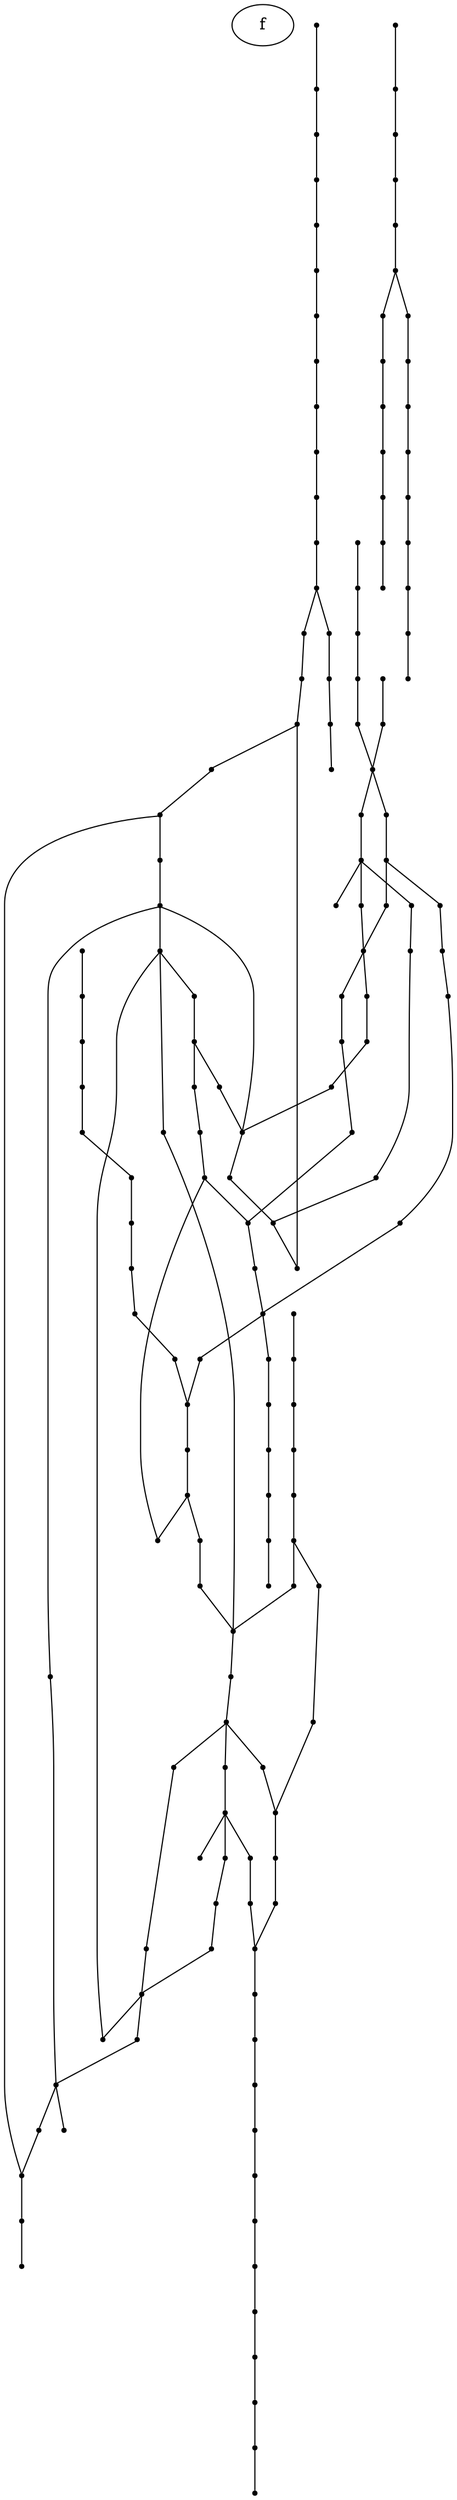 digraph G {
	graph [bb="-1137.1,-329.4,758.17,407.15",
		inputscale=0.0005179999999995744,
		margin=0,
		outputorder=nodesfirst,
		truecolor=true
	];
	f [label="\N"];
	21311324	 [comment="50.0865517,14.4625145!",
		height=0.05,
		label=21311324,
		pos="-68.861,-217.59",
		shape=point,
		width=0.05];
	603696835	 [comment="50.0865818,14.4626295!",
		height=0.05,
		label=603696835,
		pos="-52.876,-213.4",
		shape=point,
		width=0.05];
	21311324 -> 603696835	 [arrowhead=none,
		pos="-66.901,-217.08 -63.833,-216.27 -57.93,-214.73 -54.852,-213.92"];
	21311325	 [comment="50.0870070,14.4642544!",
		height=0.05,
		label=21311325,
		pos="172.98,-154.3",
		shape=point,
		width=0.05];
	352906041	 [comment="50.0870455,14.4643031!",
		height=0.05,
		label=352906041,
		pos="179.75,-148.95",
		shape=point,
		width=0.05];
	21311325 -> 352906041	 [arrowhead=none,
		pos="174.55,-153.06 175.67,-152.17 177.18,-150.98 178.28,-150.11"];
	21311326	 [comment="50.0872466,14.4642229!",
		height=0.05,
		label=21311326,
		pos="168.6,-121",
		shape=point,
		width=0.05];
	352906039	 [comment="50.0872847,14.4641564!",
		height=0.05,
		label=352906039,
		pos="159.36,-115.7",
		shape=point,
		width=0.05];
	21311326 -> 352906039	 [arrowhead=none,
		pos="166.82,-119.98 165.14,-119.02 162.64,-117.59 161.01,-116.65"];
	21311327	 [comment="50.0872857,14.4640893!",
		height=0.05,
		label=21311327,
		pos="150.03,-115.56",
		shape=point,
		width=0.05];
	1131753357	 [comment="50.0872254,14.4638572!",
		height=0.05,
		label=1131753357,
		pos="117.77,-123.95",
		shape=point,
		width=0.05];
	21311327 -> 1131753357	 [arrowhead=none,
		pos="147.91,-116.11 141.97,-117.66 125.2,-122.02 119.61,-123.47"];
	21311328	 [comment="50.0872127,14.4637481!",
		height=0.05,
		label=21311328,
		pos="102.6,-125.71",
		shape=point,
		width=0.05];
	1131753324	 [comment="50.0872478,14.4636994!",
		height=0.05,
		label=1131753324,
		pos="95.836,-120.83",
		shape=point,
		width=0.05];
	21311328 -> 1131753324	 [arrowhead=none,
		pos="101.03,-124.58 99.91,-123.77 98.406,-122.69 97.305,-121.89"];
	1131753468	 [comment="50.0871439,14.4636757!",
		height=0.05,
		label=1131753468,
		pos="92.542,-135.27",
		shape=point,
		width=0.05];
	21311328 -> 1131753468	 [arrowhead=none,
		pos="101.03,-127.21 99.087,-129.06 95.803,-132.18 93.941,-133.94"];
	21311329	 [comment="50.0874984,14.4641165!",
		height=0.05,
		label=21311329,
		pos="153.81,-86.001",
		shape=point,
		width=0.05];
	21311332	 [comment="50.0878413,14.4658805!",
		height=0.05,
		label=21311332,
		pos="399,-38.339",
		shape=point,
		width=0.05];
	21311329 -> 21311332	 [arrowhead=none,
		pos="155.64,-85.644 176.85,-81.521 375.43,-42.92 397.09,-38.711"];
	1131753606	 [comment="50.0875633,14.4640847!",
		height=0.05,
		label=1131753606,
		pos="149.39,-76.98",
		shape=point,
		width=0.05];
	21311329 -> 1131753606	 [arrowhead=none,
		pos="152.96,-84.261 152.2,-82.705 151.08,-80.43 150.3,-78.838"];
	304321909	 [comment="50.0881109,14.4673220!",
		height=0.05,
		label=304321909,
		pos="599.36,-0.86538",
		shape=point,
		width=0.05];
	21311332 -> 304321909	 [arrowhead=none,
		pos="401.25,-37.918 421.89,-34.058 577.95,-4.8698 597.38,-1.2363"];
	21311874	 [comment="50.0873817,14.4670297!",
		height=0.05,
		label=21311874,
		pos="558.73,-102.22",
		shape=point,
		width=0.05];
	170345398	 [comment="50.0866658,14.4653362!",
		height=0.05,
		label=170345398,
		pos="323.34,-201.73",
		shape=point,
		width=0.05];
	21311874 -> 170345398	 [arrowhead=none,
		pos="556.98,-102.97 536.61,-111.57 345.97,-192.16 325.18,-200.95"];
	21311876	 [comment="50.0863263,14.4651065!",
		height=0.05,
		label=21311876,
		pos="291.42,-248.92",
		shape=point,
		width=0.05];
	307159457	 [comment="50.0861718,14.4651771!",
		height=0.05,
		label=307159457,
		pos="301.23,-270.39",
		shape=point,
		width=0.05];
	21311876 -> 307159457	 [arrowhead=none,
		pos="292.19,-250.6 293.99,-254.56 298.5,-264.41 300.38,-268.53"];
	21311886	 [comment="50.0857602,14.4656713!",
		height=0.05,
		label=21311886,
		pos="369.92,-327.6",
		shape=point,
		width=0.05];
	2902656702	 [comment="50.0857949,14.4658463!",
		height=0.05,
		label=2902656702,
		pos="394.25,-322.78",
		shape=point,
		width=0.05];
	21311886 -> 2902656702	 [arrowhead=none,
		pos="371.83,-327.23 376.4,-326.32 387.92,-324.03 392.41,-323.14"];
	21311887	 [comment="50.0865266,14.4678386!",
		height=0.05,
		label=21311887,
		pos="671.17,-221.08",
		shape=point,
		width=0.05];
	21673405	 [comment="50.0873501,14.4552711!",
		height=0.05,
		label=21673405,
		pos="-1075.7,-106.61",
		shape=point,
		width=0.05];
	392032694	 [comment="50.0873742,14.4553478!",
		height=0.05,
		label=392032694,
		pos="-1065,-103.26",
		shape=point,
		width=0.05];
	21673405 -> 392032694	 [arrowhead=none,
		pos="-1073.6,-105.97 -1071.7,-105.36 -1068.8,-104.46 -1066.9,-103.86"];
	21673408	 [comment="50.0877962,14.4591095!",
		height=0.05,
		label=21673408,
		pos="-542.14,-44.607",
		shape=point,
		width=0.05];
	29382252	 [comment="50.0871414,14.4570462!",
		height=0.05,
		label=29382252,
		pos="-828.93,-135.62",
		shape=point,
		width=0.05];
	21673408 -> 29382252	 [arrowhead=none,
		pos="-543.97,-45.189 -567.16,-52.546 -803.08,-127.42 -826.98,-135"];
	21673409	 [comment="50.0881009,14.4601265!",
		height=0.05,
		label=21673409,
		pos="-400.78,-2.2553",
		shape=point,
		width=0.05];
	794638589	 [comment="50.0880520,14.4599634!",
		height=0.05,
		label=794638589,
		pos="-423.45,-9.0523",
		shape=point,
		width=0.05];
	21673409 -> 794638589	 [arrowhead=none,
		pos="-402.56,-2.7887 -406.74,-4.0405 -417.14,-7.1593 -421.49,-8.4639"];
	1035742924	 [comment="50.0885339,14.4598236!",
		height=0.05,
		label=1035742924,
		pos="-442.89,57.93",
		shape=point,
		width=0.05];
	21673409 -> 1035742924	 [arrowhead=none,
		pos="-401.82,-0.76761 -407.6,7.4867 -435.66,47.598 -441.73,56.273"];
	21673419	 [comment="50.0900296,14.4664346!",
		height=0.05,
		label=21673419,
		pos="476.02,265.83",
		shape=point,
		width=0.05];
	344481243	 [comment="50.0901917,14.4672485!",
		height=0.05,
		label=344481243,
		pos="589.15,288.36",
		shape=point,
		width=0.05];
	21673419 -> 344481243	 [arrowhead=none,
		pos="477.98,266.22 491.71,268.95 573.22,285.19 587.13,287.96"];
	1131776617	 [comment="50.0900934,14.4663990!",
		height=0.05,
		label=1131776617,
		pos="471.07,274.69",
		shape=point,
		width=0.05];
	21673419 -> 1131776617	 [arrowhead=none,
		pos="475.06,267.54 474.17,269.15 472.83,271.54 471.95,273.11"];
	1131776643	 [comment="50.0899394,14.4665147!",
		height=0.05,
		label=1131776643,
		pos="487.15,253.29",
		shape=point,
		width=0.05];
	21673419 -> 1131776643	 [arrowhead=none,
		pos="477.38,264.29 479.52,261.88 483.63,257.25 485.78,254.84"];
	25973089	 [comment="50.0881457,14.4675102!",
		height=0.05,
		label=25973089,
		pos="625.52,3.9717",
		shape=point,
		width=0.05];
	25973235	 [comment="50.0886245,14.4597632!",
		height=0.05,
		label=25973235,
		pos="-451.28,70.523",
		shape=point,
		width=0.05];
	5457903246	 [comment="50.0888219,14.4608849!",
		height=0.05,
		label=5457903246,
		pos="-295.37,97.961",
		shape=point,
		width=0.05];
	25973235 -> 5457903246	 [arrowhead=none,
		pos="-449.31,70.87 -432.53,73.823 -313.9,94.7 -297.3,97.622"];
	25973236	 [comment="50.0889496,14.4615317!",
		height=0.05,
		label=25973236,
		pos="-205.47,115.71",
		shape=point,
		width=0.05];
	354693060	 [comment="50.0889787,14.4616851!",
		height=0.05,
		label=354693060,
		pos="-184.14,119.76",
		shape=point,
		width=0.05];
	25973236 -> 354693060	 [arrowhead=none,
		pos="-203.5,116.08 -199.37,116.87 -189.88,118.67 -185.93,119.42"];
	1035742544	 [comment="50.0888675,14.4615742!",
		height=0.05,
		label=1035742544,
		pos="-199.56,104.3",
		shape=point,
		width=0.05];
	25973236 -> 1035742544	 [arrowhead=none,
		pos="-204.54,113.93 -203.45,111.82 -201.65,108.33 -200.53,106.18"];
	25973237	 [comment="50.0892980,14.4632893!",
		height=0.05,
		label=25973237,
		pos="38.834,164.14",
		shape=point,
		width=0.05];
	1131753268	 [comment="50.0893239,14.4634279!",
		height=0.05,
		label=1131753268,
		pos="58.098,167.74",
		shape=point,
		width=0.05];
	25973237 -> 1131753268	 [arrowhead=none,
		pos="40.611,164.47 44.188,165.14 52.236,166.64 56.037,167.35"];
	25973238	 [comment="50.0896536,14.4648513!",
		height=0.05,
		label=25973238,
		pos="255.95,213.56",
		shape=point,
		width=0.05];
	1131753322	 [comment="50.0895800,14.4648942!",
		height=0.05,
		label=1131753322,
		pos="261.91,203.33",
		shape=point,
		width=0.05];
	25973238 -> 1131753322	 [arrowhead=none,
		pos="256.88,211.97 257.98,210.08 259.8,206.95 260.92,205.02"];
	1131753552	 [comment="50.0897143,14.4648175!",
		height=0.05,
		label=1131753552,
		pos="251.25,222",
		shape=point,
		width=0.05];
	25973238 -> 1131753552	 [arrowhead=none,
		pos="255.04,215.19 254.27,216.57 253.17,218.55 252.35,220.02"];
	1131753614	 [comment="50.0898892,14.4658740!",
		height=0.05,
		label=1131753614,
		pos="398.1,246.31",
		shape=point,
		width=0.05];
	25973238 -> 1131753614	 [arrowhead=none,
		pos="257.96,214.03 273.88,217.7 379.54,242.04 395.96,245.82"];
	25973239	 [comment="50.0890835,14.4651921!",
		height=0.05,
		label=25973239,
		pos="303.32,134.32",
		shape=point,
		width=0.05];
	1131753393	 [comment="50.0890131,14.4652314!",
		height=0.05,
		label=1131753393,
		pos="308.78,124.54",
		shape=point,
		width=0.05];
	25973239 -> 1131753393	 [arrowhead=none,
		pos="304.37,132.44 305.36,130.66 306.84,128.02 307.8,126.29"];
	1131753419	 [comment="50.0890685,14.4651147!",
		height=0.05,
		label=1131753419,
		pos="292.56,132.24",
		shape=point,
		width=0.05];
	25973239 -> 1131753419	 [arrowhead=none,
		pos="301.24,133.92 299.29,133.54 296.38,132.98 294.48,132.61"];
	25973240	 [comment="50.0884715,14.4655334!",
		height=0.05,
		label=25973240,
		pos="350.75,49.257",
		shape=point,
		width=0.05];
	25973310	 [comment="50.0887865,14.4671627!",
		height=0.05,
		label=25973310,
		pos="577.22,93.04",
		shape=point,
		width=0.05];
	25973240 -> 25973310	 [arrowhead=none,
		pos="352.71,49.635 373.46,53.647 552.63,88.286 574.94,92.6"];
	1131753507	 [comment="50.0878990,14.4658487!",
		height=0.05,
		label=1131753507,
		pos="394.58,-30.319",
		shape=point,
		width=0.05];
	25973240 -> 1131753507	 [arrowhead=none,
		pos="351.67,47.595 357.37,37.239 387.98,-18.336 393.67,-28.666"];
	25973241	 [comment="50.0881533,14.4637957!",
		height=0.05,
		label=25973241,
		pos="109.22,5.0281",
		shape=point,
		width=0.05];
	25973242	 [comment="50.0887613,14.4635274!",
		height=0.05,
		label=25973242,
		pos="71.929,89.538",
		shape=point,
		width=0.05];
	25973241 -> 25973242	 [arrowhead=none,
		pos="108.44,6.7932 103.59,17.791 77.544,76.813 72.703,87.782"];
	1131753563	 [comment="50.0884395,14.4653585!",
		height=0.05,
		label=1131753563,
		pos="326.44,44.809",
		shape=point,
		width=0.05];
	25973241 -> 1131753563	 [arrowhead=none,
		pos="111.1,5.372 131,9.0171 302.86,40.489 324.26,44.409"];
	1131753673	 [comment="50.0892057,14.4633355!",
		height=0.05,
		label=1131753673,
		pos="45.255,151.31",
		shape=point,
		width=0.05];
	25973242 -> 1131753673	 [arrowhead=none,
		pos="71.159,91.32 67.264,100.34 49.76,140.88 45.977,149.64"];
	1131776583	 [comment="50.0887355,14.4633991!",
		height=0.05,
		label=1131776583,
		pos="54.095,85.952",
		shape=point,
		width=0.05];
	25973242 -> 1131776583	 [arrowhead=none,
		pos="70.02,89.154 66.57,88.46 59.337,87.006 55.937,86.322"];
	25973243	 [comment="50.0885387,14.4624188!",
		height=0.05,
		label=25973243,
		pos="-82.163,58.597",
		shape=point,
		width=0.05];
	369827748	 [comment="50.0882363,14.4625562!",
		height=0.05,
		label=369827748,
		pos="-63.065,16.565",
		shape=point,
		width=0.05];
	25973243 -> 369827748	 [arrowhead=none,
		pos="-81.342,56.791 -78.201,49.877 -66.96,25.138 -63.861,18.317"];
	2145830414	 [comment="50.0884720,14.4620571!",
		height=0.05,
		label=2145830414,
		pos="-132.44,49.326",
		shape=point,
		width=0.05];
	25973243 -> 2145830414	 [arrowhead=none,
		pos="-84.323,58.199 -92.593,56.674 -122.18,51.217 -130.34,49.713"];
	25973244	 [comment="50.0884234,14.4617883!",
		height=0.05,
		label=25973244,
		pos="-169.8,42.571",
		shape=point,
		width=0.05];
	25973245	 [comment="50.0882849,14.4610970!",
		height=0.05,
		label=25973245,
		pos="-265.89,23.32",
		shape=point,
		width=0.05];
	25973244 -> 25973245	 [arrowhead=none,
		pos="-171.81,42.169 -184.31,39.664 -251.42,26.219 -263.89,23.72"];
	1035743149	 [comment="50.0881151,14.4602015!",
		height=0.05,
		label=1035743149,
		pos="-390.36,-0.2816",
		shape=point,
		width=0.05];
	25973245 -> 1035743149	 [arrowhead=none,
		pos="-268.05,22.91 -283.29,20.021 -374.38,2.7491 -388.51,0.06804"];
	25973246	 [comment="50.0876606,14.4613780!",
		height=0.05,
		label=25973246,
		pos="-226.83,-63.455",
		shape=point,
		width=0.05];
	1035742535	 [comment="50.0877428,14.4613398!",
		height=0.05,
		label=1035742535,
		pos="-232.14,-52.03",
		shape=point,
		width=0.05];
	25973246 -> 1035742535	 [arrowhead=none,
		pos="-227.66,-61.67 -228.64,-59.561 -230.26,-56.069 -231.26,-53.917"];
	1035742919	 [comment="50.0876824,14.4614771!",
		height=0.05,
		label=1035742919,
		pos="-213.06,-60.425",
		shape=point,
		width=0.05];
	25973246 -> 1035742919	 [arrowhead=none,
		pos="-224.68,-62.982 -222.01,-62.396 -217.52,-61.407 -214.97,-60.847"];
	25973247	 [comment="50.0875159,14.4605640!",
		height=0.05,
		label=25973247,
		pos="-339.97,-83.568",
		shape=point,
		width=0.05];
	357625479	 [comment="50.0875532,14.4605304!",
		height=0.05,
		label=357625479,
		pos="-344.64,-78.384",
		shape=point,
		width=0.05];
	25973247 -> 357625479	 [arrowhead=none,
		pos="-341.45,-81.928 -342.05,-81.263 -342.73,-80.502 -343.32,-79.855"];
	1035742692	 [comment="50.0875307,14.4606473!",
		height=0.05,
		label=1035742692,
		pos="-328.39,-81.511",
		shape=point,
		width=0.05];
	25973247 -> 1035742692	 [arrowhead=none,
		pos="-338.16,-83.247 -336.03,-82.867 -332.49,-82.238 -330.31,-81.851"];
	25973251	 [comment="50.0869118,14.4609926!",
		height=0.05,
		label=25973251,
		pos="-280.4,-167.54",
		shape=point,
		width=0.05];
	1131753238	 [comment="50.0869284,14.4610906!",
		height=0.05,
		label=1131753238,
		pos="-266.78,-165.23",
		shape=point,
		width=0.05];
	25973251 -> 1131753238	 [arrowhead=none,
		pos="-278.27,-167.18 -275.64,-166.73 -271.19,-165.98 -268.67,-165.55"];
	1131753399	 [comment="50.0869663,14.4609539!",
		height=0.05,
		label=1131753399,
		pos="-285.78,-159.96",
		shape=point,
		width=0.05];
	25973251 -> 1131753399	 [arrowhead=none,
		pos="-281.65,-165.78 -282.54,-164.52 -283.74,-162.84 -284.61,-161.6"];
	25973264	 [comment="50.0870326,14.4616753!",
		height=0.05,
		label=25973264,
		pos="-185.51,-150.74",
		shape=point,
		width=0.05];
	357625477	 [comment="50.0867111,14.4618123!",
		height=0.05,
		label=357625477,
		pos="-166.46,-195.43",
		shape=point,
		width=0.05];
	25973264 -> 357625477	 [arrowhead=none,
		pos="-184.69,-152.67 -181.56,-160.02 -170.35,-186.32 -167.26,-193.57"];
	1131753296	 [comment="50.0870477,14.4617538!",
		height=0.05,
		label=1131753296,
		pos="-174.6,-148.65",
		shape=point,
		width=0.05];
	25973264 -> 1131753296	 [arrowhead=none,
		pos="-183.4,-150.34 -181.42,-149.96 -178.48,-149.39 -176.55,-149.02"];
	1131753517	 [comment="50.0871009,14.4616379!",
		height=0.05,
		label=1131753517,
		pos="-190.7,-141.25",
		shape=point,
		width=0.05];
	25973264 -> 1131753517	 [arrowhead=none,
		pos="-186.51,-148.91 -187.45,-147.19 -188.86,-144.63 -189.78,-142.95"];
	25973265	 [comment="50.0872858,14.4630371!",
		height=0.05,
		label=25973265,
		pos="3.7787,-115.55",
		shape=point,
		width=0.05];
	1131753455	 [comment="50.0873000,14.4631161!",
		height=0.05,
		label=1131753455,
		pos="14.759,-113.58",
		shape=point,
		width=0.05];
	25973265 -> 1131753455	 [arrowhead=none,
		pos="5.8959,-115.17 7.8902,-114.81 10.854,-114.28 12.796,-113.93"];
	25973266	 [comment="50.0879308,14.4627084!",
		height=0.05,
		label=25973266,
		pos="-41.909,-25.899",
		shape=point,
		width=0.05];
	25973266 -> 25973241	 [arrowhead=none,
		pos="-39.773,-25.461 -22.695,-21.967 91.407,1.3827 107.37,4.6489"];
	1131753265	 [comment="50.0873574,14.4630041!",
		height=0.05,
		label=1131753265,
		pos="-0.80815,-105.6",
		shape=point,
		width=0.05];
	25973266 -> 1131753265	 [arrowhead=none,
		pos="-41.051,-27.563 -35.702,-37.935 -6.997,-93.598 -1.6619,-103.94"];
	25973267	 [comment="50.0865991,14.4599915!",
		height=0.05,
		label=25973267,
		pos="-419.55,-211",
		shape=point,
		width=0.05];
	794660622	 [comment="50.0866189,14.4600602!",
		height=0.05,
		label=794660622,
		pos="-410,-208.25",
		shape=point,
		width=0.05];
	25973267 -> 794660622	 [arrowhead=none,
		pos="-417.71,-210.47 -416.06,-209.99 -413.65,-209.3 -411.97,-208.81"];
	25973268	 [comment="50.0862948,14.4590406!",
		height=0.05,
		label=25973268,
		pos="-551.72,-253.3",
		shape=point,
		width=0.05];
	794660618	 [comment="50.0863163,14.4591082!",
		height=0.05,
		label=794660618,
		pos="-542.32,-250.31",
		shape=point,
		width=0.05];
	25973268 -> 794660618	 [arrowhead=none,
		pos="-549.91,-252.72 -548.29,-252.2 -545.92,-251.45 -544.26,-250.92"];
	25973309	 [comment="50.0893964,14.4668171!",
		height=0.05,
		label=25973309,
		pos="529.18,177.81",
		shape=point,
		width=0.05];
	1131753366	 [comment="50.0891126,14.4653433!",
		height=0.05,
		label=1131753366,
		pos="324.33,138.37",
		shape=point,
		width=0.05];
	25973309 -> 1131753366	 [arrowhead=none,
		pos="527.41,177.47 508.64,173.86 346.58,142.65 326.39,138.76"];
	29381091	 [comment="50.0859512,14.4579427!",
		height=0.05,
		label=29381091,
		pos="-704.32,-301.06",
		shape=point,
		width=0.05];
	29381091 -> 25973268	 [arrowhead=none,
		pos="-702.17,-300.38 -684.92,-294.98 -569.71,-258.93 -553.59,-253.88"];
	29381092	 [comment="50.0877785,14.4565639!",
		height=0.05,
		label=29381092,
		pos="-895.97,-47.068",
		shape=point,
		width=0.05];
	1871005915	 [comment="50.0880976,14.4576087!",
		height=0.05,
		label=1871005915,
		pos="-750.75,-2.714",
		shape=point,
		width=0.05];
	29381092 -> 1871005915	 [arrowhead=none,
		pos="-893.92,-46.441 -877.51,-41.429 -767.87,-7.9421 -752.53,-3.2578"];
	29538575	 [comment="50.0902043,14.4645383!",
		height=0.05,
		label=29538575,
		pos="212.44,290.11",
		shape=point,
		width=0.05];
	426146754	 [comment="50.0904593,14.4656266!",
		height=0.05,
		label=426146754,
		pos="363.71,325.55",
		shape=point,
		width=0.05];
	29538575 -> 426146754	 [arrowhead=none,
		pos="214.58,290.61 231.67,294.62 345.88,321.38 361.85,325.12"];
	29538577	 [comment="50.0904884,14.4661632!",
		height=0.05,
		label=29538577,
		pos="438.29,329.6",
		shape=point,
		width=0.05];
	426146749	 [comment="50.0905747,14.4661218!",
		height=0.05,
		label=426146749,
		pos="432.54,341.59",
		shape=point,
		width=0.05];
	29538577 -> 426146749	 [arrowhead=none,
		pos="437.4,331.47 436.28,333.79 434.41,337.71 433.34,339.93"];
	31624838	 [comment="50.0907794,14.4659809!",
		height=0.05,
		label=31624838,
		pos="412.96,370.05",
		shape=point,
		width=0.05];
	335791414	 [comment="50.0909033,14.4657911!",
		height=0.05,
		label=335791414,
		pos="386.57,387.27",
		shape=point,
		width=0.05];
	31624838 -> 335791414	 [arrowhead=none,
		pos="411.22,371.18 406.46,374.29 393.16,382.97 388.35,386.11"];
	31624839	 [comment="50.0909776,14.4656100!",
		height=0.05,
		label=31624839,
		pos="361.4,397.59",
		shape=point,
		width=0.05];
	301162210	 [comment="50.0910149,14.4654221!",
		height=0.05,
		label=301162210,
		pos="335.28,402.78",
		shape=point,
		width=0.05];
	31624839 -> 301162210	 [arrowhead=none,
		pos="359.35,398 354.45,398.98 342.08,401.43 337.25,402.39"];
	31624840	 [comment="50.0910334,14.4652099!",
		height=0.05,
		label=31624840,
		pos="305.79,405.35",
		shape=point,
		width=0.05];
	31624842	 [comment="50.0909029,14.4638068!",
		height=0.05,
		label=31624842,
		pos="110.76,387.21",
		shape=point,
		width=0.05];
	31624840 -> 31624842	 [arrowhead=none,
		pos="303.6,405.15 283.51,403.28 131.6,389.15 112.69,387.39"];
	31624844	 [comment="50.0906059,14.4608485!",
		height=0.05,
		label=31624844,
		pos="-300.43,345.93",
		shape=point,
		width=0.05];
	31624842 -> 31624844	 [arrowhead=none,
		pos="108.93,387.03 80.542,384.18 -268.44,349.14 -298.38,346.14"];
	31624845	 [comment="50.0903878,14.4596587!",
		height=0.05,
		label=31624845,
		pos="-465.81,315.61",
		shape=point,
		width=0.05];
	31624844 -> 31624845	 [arrowhead=none,
		pos="-302.29,345.59 -319.18,342.49 -445.99,319.25 -463.74,315.99"];
	305839054	 [comment="50.0900698,14.4581317!",
		height=0.05,
		label=305839054,
		pos="-678.05,271.41",
		shape=point,
		width=0.05];
	31624845 -> 305839054	 [arrowhead=none,
		pos="-467.64,315.23 -487.09,311.18 -655,276.21 -675.92,271.86"];
	31625039	 [comment="50.0906238,14.4660852!",
		height=0.05,
		label=31625039,
		pos="427.45,348.42",
		shape=point,
		width=0.05];
	31625039 -> 31624838	 [arrowhead=none,
		pos="426.32,350.12 423.65,354.1 416.99,364.02 414.21,368.17"];
	109819819	 [comment="50.0898240,14.4630123!",
		height=0.05,
		label=109819819,
		pos="0.33162,237.25",
		shape=point,
		width=0.05];
	467964167	 [comment="50.0899364,14.4634343!",
		height=0.05,
		label=467964167,
		pos="58.988,252.87",
		shape=point,
		width=0.05];
	109819819 -> 467964167	 [arrowhead=none,
		pos="2.2832,237.77 11.189,240.14 47.924,249.93 56.969,252.33"];
	1131753461	 [comment="50.0893540,14.4632642!",
		height=0.05,
		label=1131753461,
		pos="35.345,171.92",
		shape=point,
		width=0.05];
	109819819 -> 1131753461	 [arrowhead=none,
		pos="1.1971,235.63 5.9991,226.67 29.334,183.14 34.381,173.72"];
	307159450	 [comment="50.0864917,14.4651598!",
		height=0.05,
		label=307159450,
		pos="298.83,-225.93",
		shape=point,
		width=0.05];
	170345398 -> 307159450	 [arrowhead=none,
		pos="322.03,-203.03 317.89,-207.11 305.16,-219.68 300.53,-224.25"];
	170345849	 [comment="50.0860938,14.4665688!",
		height=0.05,
		label=170345849,
		pos="494.67,-281.23",
		shape=point,
		width=0.05];
	1131753305	 [comment="50.0863566,14.4672795!",
		height=0.05,
		label=1131753305,
		pos="593.46,-244.71",
		shape=point,
		width=0.05];
	170345849 -> 1131753305	 [arrowhead=none,
		pos="496.39,-280.6 508.38,-276.17 579.55,-249.85 591.69,-245.36"];
	170353801	 [comment="50.0860843,14.4653232!",
		height=0.05,
		label=170353801,
		pos="321.54,-282.55",
		shape=point,
		width=0.05];
	307159452	 [comment="50.0867366,14.4668479!",
		height=0.05,
		label=307159452,
		pos="533.47,-191.89",
		shape=point,
		width=0.05];
	170353801 -> 307159452	 [arrowhead=none,
		pos="323.37,-281.77 342.79,-273.46 510.45,-201.73 531.33,-192.8"];
	357631188	 [comment="50.0859560,14.4653971!",
		height=0.05,
		label=357631188,
		pos="331.81,-300.39",
		shape=point,
		width=0.05];
	170353801 -> 357631188	 [arrowhead=none,
		pos="322.49,-284.2 324.39,-287.51 328.68,-294.96 330.71,-298.48"];
	170353802	 [comment="50.0872231,14.4682960!",
		height=0.05,
		label=170353802,
		pos="734.75,-124.27",
		shape=point,
		width=0.05];
	170353803	 [comment="50.0873335,14.4684258!",
		height=0.05,
		label=170353803,
		pos="752.79,-108.92",
		shape=point,
		width=0.05];
	170353802 -> 170353803	 [arrowhead=none,
		pos="736.41,-122.85 739.9,-119.88 747.93,-113.05 751.28,-110.2"];
	170353804	 [comment="50.0874216,14.4684516!",
		height=0.05,
		label=170353804,
		pos="756.37,-96.675",
		shape=point,
		width=0.05];
	170353803 -> 170353804	 [arrowhead=none,
		pos="753.35,-107.01 754.01,-104.75 755.11,-101 755.78,-98.698"];
	170353805	 [comment="50.0875312,14.4684272!",
		height=0.05,
		label=170353805,
		pos="752.98,-81.441",
		shape=point,
		width=0.05];
	170353804 -> 170353805	 [arrowhead=none,
		pos="755.96,-94.807 755.31,-91.884 754.05,-86.258 753.4,-83.325"];
	170353806	 [comment="50.0877211,14.4683143!",
		height=0.05,
		label=170353806,
		pos="737.29,-55.046",
		shape=point,
		width=0.05];
	170353805 -> 170353806	 [arrowhead=none,
		pos="751.95,-79.71 749.12,-74.938 741.21,-61.639 738.34,-56.819"];
	1035742611	 [comment="50.0910287,14.4653135!",
		height=0.05,
		label=1035742611,
		pos="320.19,404.7",
		shape=point,
		width=0.05];
	301162210 -> 1035742611	 [arrowhead=none,
		pos="333.43,403.01 330.54,403.38 324.96,404.09 322.06,404.46"];
	304321909 -> 25973089	 [arrowhead=none,
		pos="601.42,-0.48582 606.33,0.42285 618.72,2.7139 623.55,3.6071"];
	1817559258	 [comment="50.0894357,14.4548421!",
		height=0.05,
		label=1817559258,
		pos="-1135.3,183.28",
		shape=point,
		width=0.05];
	305839054 -> 1817559258	 [arrowhead=none,
		pos="-680.09,271.02 -711.79,264.91 -1102.9,189.52 -1133.4,183.64"];
	307159450 -> 21311876	 [arrowhead=none,
		pos="298.24,-227.73 296.88,-231.97 293.48,-242.52 292.06,-246.93"];
	307159454	 [comment="50.0870258,14.4676346!",
		height=0.05,
		label=307159454,
		pos="642.81,-151.69",
		shape=point,
		width=0.05];
	307159452 -> 307159454	 [arrowhead=none,
		pos="535.36,-191.19 548.64,-186.31 627.42,-157.35 640.86,-152.41"];
	307159454 -> 170353802	 [arrowhead=none,
		pos="644.73,-151.12 656.7,-147.55 720.9,-128.4 732.84,-124.84"];
	307159457 -> 170353801	 [arrowhead=none,
		pos="302.82,-271.35 306.56,-273.59 315.88,-279.17 319.78,-281.5"];
	307211303	 [comment="50.0898007,14.4611183!",
		height=0.05,
		label=307211303,
		pos="-262.93,234.01",
		shape=point,
		width=0.05];
	3509790192	 [comment="50.0898046,14.4611785!",
		height=0.05,
		label=3509790192,
		pos="-254.56,234.55",
		shape=point,
		width=0.05];
	307211303 -> 3509790192	 [arrowhead=none,
		pos="-260.99,234.14 -259.6,234.23 -257.74,234.35 -256.38,234.43"];
	307270333	 [comment="50.0881616,14.4578122!",
		height=0.05,
		label=307270333,
		pos="-722.46,6.1817",
		shape=point,
		width=0.05];
	794536575	 [comment="50.0883879,14.4587063!",
		height=0.05,
		label=794536575,
		pos="-598.19,37.637",
		shape=point,
		width=0.05];
	307270333 -> 794536575	 [arrowhead=none,
		pos="-720.71,6.6264 -706.78,10.151 -614.41,33.531 -600.06,37.163"];
	307270336	 [comment="50.0885238,14.4592874!",
		height=0.05,
		label=307270336,
		pos="-517.42,56.526",
		shape=point,
		width=0.05];
	307270336 -> 25973235	 [arrowhead=none,
		pos="-515.51,56.93 -505.85,58.974 -462.45,68.159 -453.07,70.144"];
	335791414 -> 31624839	 [arrowhead=none,
		pos="384.6,388.08 379.87,390.02 367.95,394.91 363.3,396.82"];
	352906037	 [comment="50.0866237,14.4612016!",
		height=0.05,
		label=352906037,
		pos="-251.35,-207.58",
		shape=point,
		width=0.05];
	4785352243	 [comment="50.0866914,14.4611525!",
		height=0.05,
		label=4785352243,
		pos="-258.17,-198.17",
		shape=point,
		width=0.05];
	352906037 -> 4785352243	 [arrowhead=none,
		pos="-252.42,-206.11 -253.67,-204.37 -255.76,-201.5 -257.05,-199.72"];
	352906038	 [comment="50.0873981,14.4636372!",
		height=0.05,
		label=352906038,
		pos="87.19,-99.942",
		shape=point,
		width=0.05];
	603700526	 [comment="50.0874720,14.4639902!",
		height=0.05,
		label=603700526,
		pos="136.26,-89.67",
		shape=point,
		width=0.05];
	352906038 -> 603700526	 [arrowhead=none,
		pos="89.299,-99.5 97.369,-97.811 126.25,-91.765 134.21,-90.098"];
	352906039 -> 21311327	 [arrowhead=none,
		pos="157.19,-115.67 155.64,-115.65 153.57,-115.62 152.05,-115.6"];
	352906040	 [comment="50.0870846,14.4642949!",
		height=0.05,
		label=352906040,
		pos="178.61,-143.52",
		shape=point,
		width=0.05];
	352906043	 [comment="50.0871646,14.4642634!",
		height=0.05,
		label=352906043,
		pos="174.23,-132.4",
		shape=point,
		width=0.05];
	352906040 -> 352906043	 [arrowhead=none,
		pos="177.92,-141.78 177.12,-139.73 175.78,-136.33 174.95,-134.23"];
	352906041 -> 352906040	 [arrowhead=none,
		pos="179.28,-146.74 179.19,-146.27 179.08,-145.78 178.99,-145.33"];
	352906042	 [comment="50.0869224,14.4629233!",
		height=0.05,
		label=352906042,
		pos="-12.039,-166.06",
		shape=point,
		width=0.05];
	352906043 -> 21311326	 [arrowhead=none,
		pos="173.35,-130.62 172.31,-128.51 170.59,-125.03 169.53,-122.88"];
	5457903247	 [comment="50.0890950,14.4622933!",
		height=0.05,
		label=5457903247,
		pos="-99.607,135.92",
		shape=point,
		width=0.05];
	354693060 -> 5457903247	 [arrowhead=none,
		pos="-182.05,120.16 -170.36,122.39 -113.13,133.34 -101.62,135.54"];
	1035743157	 [comment="50.0875982,14.4604975!",
		height=0.05,
		label=1035743157,
		pos="-349.22,-72.129",
		shape=point,
		width=0.05];
	357625479 -> 1035743157	 [arrowhead=none,
		pos="-345.89,-76.674 -346.57,-75.748 -347.4,-74.612 -348.06,-73.707"];
	1131736546	 [comment="50.0858232,14.4655419!",
		height=0.05,
		label=1131736546,
		pos="351.94,-318.85",
		shape=point,
		width=0.05];
	357631188 -> 1131736546	 [arrowhead=none,
		pos="333.39,-301.84 337.1,-305.24 346.33,-313.71 350.19,-317.25"];
	369827740	 [comment="50.0878051,14.4620502!",
		height=0.05,
		label=369827740,
		pos="-133.4,-43.37",
		shape=point,
		width=0.05];
	369827740 -> 25973266	 [arrowhead=none,
		pos="-131.49,-43.005 -119.58,-40.732 -55.685,-28.529 -43.81,-26.261"];
	369827744	 [comment="50.0879725,14.4612328!",
		height=0.05,
		label=369827744,
		pos="-247.01,-20.102",
		shape=point,
		width=0.05];
	1035743374	 [comment="50.0882189,14.4611257!",
		height=0.05,
		label=1035743374,
		pos="-261.9,14.146",
		shape=point,
		width=0.05];
	369827744 -> 1035743374	 [arrowhead=none,
		pos="-247.81,-18.261 -250.42,-12.259 -258.66,6.6858 -261.17,12.459"];
	369827748 -> 25973266	 [arrowhead=none,
		pos="-62.156,14.74 -58.676,7.7554 -46.224,-17.237 -42.791,-24.128"];
	1131753332	 [comment="50.0874058,14.4554317!",
		height=0.05,
		label=1131753332,
		pos="-1053.3,-98.872",
		shape=point,
		width=0.05];
	392032694 -> 1131753332	 [arrowhead=none,
		pos="-1063.2,-102.58 -1061,-101.77 -1057.5,-100.42 -1055.3,-99.597"];
	426146749 -> 31625039	 [arrowhead=none,
		pos="431.36,343.18 430.51,344.31 429.38,345.83 428.56,346.94"];
	1131776592	 [comment="50.0905522,14.4660348!",
		height=0.05,
		label=1131776592,
		pos="420.45,338.47",
		shape=point,
		width=0.05];
	426146754 -> 1131776592	 [arrowhead=none,
		pos="365.6,325.98 374.21,327.94 409.75,336.03 418.49,338.02"];
	2183588480	 [comment="50.0901084,14.4641679!",
		height=0.05,
		label=2183588480,
		pos="160.96,276.78",
		shape=point,
		width=0.05];
	467964167 -> 2183588480	 [arrowhead=none,
		pos="60.758,253.29 73.134,256.19 146.6,273.41 159.14,276.35"];
	1676873898	 [comment="50.0867611,14.4633147!",
		height=0.05,
		label=1676873898,
		pos="42.364,-188.48",
		shape=point,
		width=0.05];
	603696835 -> 1676873898	 [arrowhead=none,
		pos="-50.887,-212.88 -38.492,-209.64 28.023,-192.24 40.386,-189"];
	603696837	 [comment="50.0869899,14.4631563!",
		height=0.05,
		label=603696837,
		pos="20.347,-156.68",
		shape=point,
		width=0.05];
	603696837 -> 352906042	 [arrowhead=none,
		pos="18.606,-157.18 13.035,-158.8 -4.3251,-163.83 -10.128,-165.51"];
	603700526 -> 21311329	 [arrowhead=none,
		pos="138.13,-89.277 141.53,-88.567 148.65,-87.079 152,-86.379"];
	1035742764	 [comment="50.0884130,14.4588120!",
		height=0.05,
		label=1035742764,
		pos="-583.49,41.125",
		shape=point,
		width=0.05];
	794536575 -> 1035742764	 [arrowhead=none,
		pos="-596.38,38.064 -593.56,38.734 -588.14,40.022 -585.31,40.694"];
	794536580	 [comment="50.0879817,14.4597286!",
		height=0.05,
		label=794536580,
		pos="-456.09,-18.824",
		shape=point,
		width=0.05];
	794536590	 [comment="50.0879254,14.4595409!",
		height=0.05,
		label=794536590,
		pos="-482.18,-26.649",
		shape=point,
		width=0.05];
	794536580 -> 794536590	 [arrowhead=none,
		pos="-458.14,-19.438 -463.04,-20.908 -475.4,-24.614 -480.21,-26.059"];
	794536590 -> 21673408	 [arrowhead=none,
		pos="-483.91,-27.167 -492.51,-29.744 -530.64,-41.164 -540.04,-43.979"];
	794536596	 [comment="50.0880404,14.4599246!",
		height=0.05,
		label=794536596,
		pos="-428.85,-10.665",
		shape=point,
		width=0.05];
	794536596 -> 794536580	 [arrowhead=none,
		pos="-430.63,-11.2 -435.56,-12.675 -449.29,-16.786 -454.26,-18.276"];
	794638467	 [comment="50.0878657,14.4603017!",
		height=0.05,
		label=794638467,
		pos="-376.43,-34.947",
		shape=point,
		width=0.05];
	794638622	 [comment="50.0879576,14.4602333!",
		height=0.05,
		label=794638622,
		pos="-385.94,-22.173",
		shape=point,
		width=0.05];
	794638467 -> 794638622	 [arrowhead=none,
		pos="-377.6,-33.381 -379.42,-30.929 -382.93,-26.212 -384.76,-23.753"];
	794638589 -> 794536596	 [arrowhead=none,
		pos="-425.65,-9.7081 -426.11,-9.8476 -426.6,-9.9933 -427.05,-10.128"];
	794638622 -> 21673409	 [arrowhead=none,
		pos="-387.1,-20.611 -389.84,-16.942 -396.65,-7.8025 -399.5,-3.9794"];
	794660618 -> 25973267	 [arrowhead=none,
		pos="-540.59,-249.75 -526.83,-245.35 -435.57,-216.13 -421.4,-211.59"];
	794660622 -> 25973251	 [arrowhead=none,
		pos="-408.17,-207.67 -393.65,-203.11 -297.31,-172.85 -282.35,-168.15"];
	1035742535 -> 369827744	 [arrowhead=none,
		pos="-232.94,-50.313 -235.5,-44.821 -243.47,-27.707 -246.13,-21.986"];
	1035742544 -> 25973244	 [arrowhead=none,
		pos="-198.7,102.52 -194.35,93.504 -174.83,52.995 -170.61,44.242"];
	1035742611 -> 31624840	 [arrowhead=none,
		pos="317.94,404.8 315.16,404.93 310.46,405.14 307.79,405.26"];
	1035742692 -> 25973246	 [arrowhead=none,
		pos="-326.27,-81.134 -312.94,-78.764 -240.9,-65.956 -228.61,-63.772"];
	1035742754	 [comment="50.0884433,14.4618973!",
		height=0.05,
		label=1035742754,
		pos="-154.65,45.337",
		shape=point,
		width=0.05];
	1035742754 -> 25973244	 [arrowhead=none,
		pos="-156.51,44.998 -159.41,44.467 -165.01,43.445 -167.93,42.913"];
	1035742764 -> 307270336	 [arrowhead=none,
		pos="-581.59,41.57 -571.94,43.819 -528.57,53.925 -519.2,56.109"];
	2145830413	 [comment="50.0877782,14.4619436!",
		height=0.05,
		label=2145830413,
		pos="-148.21,-47.109",
		shape=point,
		width=0.05];
	1035742919 -> 2145830413	 [arrowhead=none,
		pos="-211.18,-60.041 -201.88,-58.131 -160.65,-49.663 -150.48,-47.576"];
	1035742924 -> 25973235	 [arrowhead=none,
		pos="-443.91,59.474 -445.53,61.891 -448.63,66.542 -450.24,68.966"];
	1035743149 -> 21673409	 [arrowhead=none,
		pos="-392.37,-0.66215 -394.26,-1.0206 -397.08,-1.5533 -398.92,-1.9025"];
	1035743157 -> 794638467	 [arrowhead=none,
		pos="-350.39,-70.531 -354.86,-64.415 -370.88,-42.531 -375.3,-36.498"];
	1035743374 -> 25973245	 [arrowhead=none,
		pos="-262.67,15.915 -263.36,17.498 -264.36,19.812 -265.07,21.43"];
	1131736499	 [comment="50.0858844,14.4660221!",
		height=0.05,
		label=1131736499,
		pos="418.68,-310.34",
		shape=point,
		width=0.05];
	1131736499 -> 170345849	 [arrowhead=none,
		pos="420.56,-309.62 431.07,-305.59 482.52,-285.89 492.86,-281.93"];
	3089707612	 [comment="50.0857652,14.4656044!",
		height=0.05,
		label=3089707612,
		pos="360.62,-326.91",
		shape=point,
		width=0.05];
	1131736546 -> 3089707612	 [arrowhead=none,
		pos="353.29,-320.11 354.82,-321.52 357.3,-323.83 358.95,-325.35"];
	1131753238 -> 25973264	 [arrowhead=none,
		pos="-264.77,-164.87 -253.52,-162.87 -198.5,-153.06 -187.44,-151.09"];
	1131753265 -> 25973265	 [arrowhead=none,
		pos="0.076244,-107.52 0.9093,-109.33 2.1473,-112.01 2.9587,-113.77"];
	1131753268 -> 25973238	 [arrowhead=none,
		pos="60.32,168.25 80.698,172.97 234.8,208.67 253.99,213.11"];
	1131753270	 [comment="50.0873159,14.4636673!",
		height=0.05,
		label=1131753270,
		pos="91.374,-111.37",
		shape=point,
		width=0.05];
	1131753270 -> 352906038	 [arrowhead=none,
		pos="90.72,-109.58 89.948,-107.47 88.669,-103.98 87.881,-101.83"];
	1131753273	 [comment="50.0891645,14.4651435!",
		height=0.05,
		label=1131753273,
		pos="296.56,145.58",
		shape=point,
		width=0.05];
	1131753273 -> 25973239	 [arrowhead=none,
		pos="297.62,143.82 298.92,141.64 301.13,137.97 302.38,135.89"];
	1131753299	 [comment="50.0872630,14.4629176!",
		height=0.05,
		label=1131753299,
		pos="-12.831,-118.72",
		shape=point,
		width=0.05];
	1131753296 -> 1131753299	 [arrowhead=none,
		pos="-172.78,-148.31 -156.26,-145.25 -32.21,-122.31 -14.847,-119.09"];
	1676873904	 [comment="50.0872784,14.4629986!",
		height=0.05,
		label=1676873904,
		pos="-1.5726,-116.58",
		shape=point,
		width=0.05];
	1131753299 -> 1676873904	 [arrowhead=none,
		pos="-10.661,-118.31 -8.6158,-117.92 -5.577,-117.34 -3.5855,-116.96"];
	1131753305 -> 21311887	 [arrowhead=none,
		pos="595.38,-244.12 606.13,-240.85 658.74,-224.86 669.31,-221.64"];
	1131753322 -> 1131753273	 [arrowhead=none,
		pos="263.06,201.41 268.32,192.64 290.02,156.47 295.37,147.57"];
	1131753324 -> 1131753270	 [arrowhead=none,
		pos="94.976,-119.01 94.165,-117.29 92.961,-114.73 92.172,-113.06"];
	2145830412	 [comment="50.0877258,14.4563985!",
		height=0.05,
		label=2145830412,
		pos="-918.96,-54.393",
		shape=point,
		width=0.05];
	1131753332 -> 2145830412	 [arrowhead=none,
		pos="-1051.4,-98.243 -1036.4,-93.259 -936.5,-60.198 -920.98,-55.063"];
	1131753357 -> 21311328	 [arrowhead=none,
		pos="115.91,-124.16 113,-124.5 107.4,-125.15 104.48,-125.49"];
	1131753366 -> 25973239	 [arrowhead=none,
		pos="322.39,137.99 318.49,137.24 309.71,135.55 305.56,134.76"];
	1131753393 -> 25973240	 [arrowhead=none,
		pos="309.65,122.96 315.07,113.25 343.93,61.495 349.74,51.083"];
	1131753399 -> 25973247	 [arrowhead=none,
		pos="-286.91,-158.36 -293.96,-148.42 -331.81,-95.071 -338.85,-85.155"];
	1131753419 -> 25973242	 [arrowhead=none,
		pos="290.65,131.87 270.43,127.96 95.887,94.175 74.148,89.967"];
	1131753455 -> 352906038	 [arrowhead=none,
		pos="16.55,-113.24 26.484,-111.37 74.756,-102.28 85.196,-100.32"];
	1131753461 -> 25973237	 [arrowhead=none,
		pos="36.154,170.12 36.734,168.82 37.509,167.09 38.077,165.83"];
	1676873900	 [comment="50.0870231,14.4632683!",
		height=0.05,
		label=1676873900,
		pos="35.915,-152.07",
		shape=point,
		width=0.05];
	1131753468 -> 1676873900	 [arrowhead=none,
		pos="90.658,-135.83 82.06,-138.38 46.596,-148.9 37.864,-151.49"];
	1131753507 -> 21311332	 [arrowhead=none,
		pos="395.61,-32.179 396.34,-33.511 397.32,-35.294 398.04,-36.599"];
	1131753517 -> 25973246	 [arrowhead=none,
		pos="-191.6,-139.33 -196.6,-128.57 -221.05,-75.898 -225.97,-65.311"];
	1131753552 -> 29538575	 [arrowhead=none,
		pos="250.29,223.68 244.97,233.03 219.1,278.42 213.51,288.23"];
	1131753563 -> 25973240	 [arrowhead=none,
		pos="328.35,45.158 332.92,45.993 344.43,48.1 348.92,48.921"];
	1131753606 -> 25973241	 [arrowhead=none,
		pos="148.55,-75.267 143.32,-64.594 115.27,-7.3204 110.06,3.3246"];
	1131753614 -> 21673419	 [arrowhead=none,
		pos="400.02,246.79 410.8,249.49 463.56,262.71 474.16,265.36"];
	1131753673 -> 25973237	 [arrowhead=none,
		pos="44.252,153.31 43.01,155.79 40.915,159.98 39.726,162.35"];
	1131776583 -> 25973243	 [arrowhead=none,
		pos="52.169,85.565 36.902,82.5 -64.379,62.167 -80.111,59.009"];
	1131776592 -> 426146749	 [arrowhead=none,
		pos="422.34,338.95 424.57,339.53 428.27,340.49 430.54,341.08"];
	1131776617 -> 29538577	 [arrowhead=none,
		pos="469.98,276.52 465,284.86 444.48,319.24 439.42,327.71"];
	1131776643 -> 25973309	 [arrowhead=none,
		pos="488.03,251.71 493.45,241.97 522.35,190.08 528.16,179.64"];
	1229196584	 [comment="50.0897974,14.4612776!",
		height=0.05,
		label=1229196584,
		pos="-240.78,233.55",
		shape=point,
		width=0.05];
	1258717868	 [comment="50.0897889,14.4614986!",
		height=0.05,
		label=1258717868,
		pos="-210.07,232.37",
		shape=point,
		width=0.05];
	1229196584 -> 1258717868	 [arrowhead=none,
		pos="-238.77,233.47 -233.22,233.26 -217.74,232.67 -212.13,232.45"];
	1258717867	 [comment="50.0897908,14.4618372!",
		height=0.05,
		label=1258717867,
		pos="-163,232.63",
		shape=point,
		width=0.05];
	1258717867 -> 109819819	 [arrowhead=none,
		pos="-161.17,232.69 -144.49,233.16 -19.235,236.7 -1.704,237.19"];
	1258717868 -> 1258717867	 [arrowhead=none,
		pos="-208.04,232.38 -200.3,232.42 -172.6,232.58 -164.97,232.62"];
	1676873899	 [comment="50.0867911,14.4634295!",
		height=0.05,
		label=1676873899,
		pos="58.321,-184.31",
		shape=point,
		width=0.05];
	1676873898 -> 1676873899	 [arrowhead=none,
		pos="44.321,-187.97 47.383,-187.17 53.276,-185.63 56.348,-184.83"];
	1676873899 -> 21311325	 [arrowhead=none,
		pos="60.311,-183.79 74.228,-180.15 156.84,-158.53 170.93,-154.84"];
	1676873900 -> 603696837	 [arrowhead=none,
		pos="34.006,-152.63 31.018,-153.52 25.269,-155.22 22.272,-156.11"];
	1676873904 -> 25973265	 [arrowhead=none,
		pos="0.60397,-116.16 1.067,-116.07 1.5506,-115.98 1.9968,-115.89"];
	1871005915 -> 307270333	 [arrowhead=none,
		pos="-748.89,-2.1304 -743.78,-0.52236 -729.53,3.9599 -724.36,5.5842"];
	2145830412 -> 29381092	 [arrowhead=none,
		pos="-917.16,-53.818 -912.92,-52.469 -902.37,-49.108 -897.96,-47.702"];
	2145830413 -> 369827740	 [arrowhead=none,
		pos="-146.4,-46.651 -143.55,-45.933 -138.08,-44.553 -135.23,-43.833"];
	2145830414 -> 1035742754	 [arrowhead=none,
		pos="-134.49,48.958 -138.78,48.186 -148.67,46.41 -152.79,45.67"];
	2183588480 -> 29538575	 [arrowhead=none,
		pos="163.17,277.35 171.64,279.54 201.94,287.39 210.29,289.55"];
	2902656702 -> 1131736499	 [arrowhead=none,
		pos="396.16,-321.8 400.75,-319.47 412.33,-313.58 416.84,-311.28"];
	3089707612 -> 21311886	 [arrowhead=none,
		pos="362.78,-327.07 364.33,-327.19 366.39,-327.34 367.9,-327.45"];
	3509790192 -> 1229196584	 [arrowhead=none,
		pos="-252.41,234.4 -249.74,234.2 -245.25,233.88 -242.7,233.69"];
	4785352243 -> 25973251	 [arrowhead=none,
		pos="-259.37,-196.52 -263.26,-191.15 -275.56,-174.21 -279.3,-169.04"];
	5457903246 -> 25973236	 [arrowhead=none,
		pos="-293.49,98.332 -281.79,100.64 -219,113.04 -207.33,115.34"];
	5457903247 -> 25973237	 [arrowhead=none,
		pos="-97.65,136.32 -82.137,139.48 20.765,160.45 36.749,163.71"];
}
